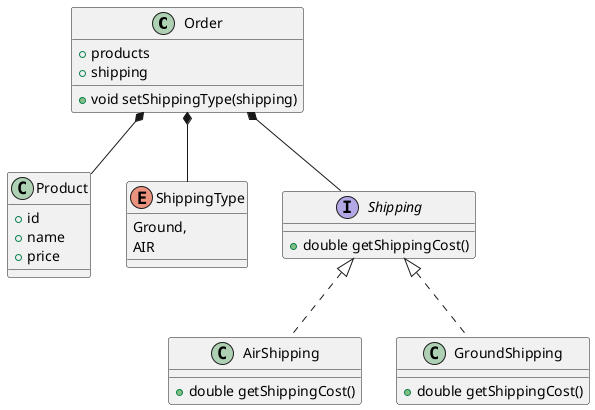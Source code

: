 @startuml

class Order {
  +products
  +shipping
  +void setShippingType(shipping)

}

class Product{
   +id
   +name
   +price
}

enum ShippingType{
   Ground,
   AIR
}

interface Shipping{
    +double getShippingCost()
}

class AirShipping{
    +double getShippingCost()
}

class GroundShipping{
    +double getShippingCost()
}

Shipping <|..down AirShipping
Shipping <|..down GroundShipping
Order  *-down-   ShippingType
Order  *-down-  Product
Order  *-down-  Shipping

@enduml